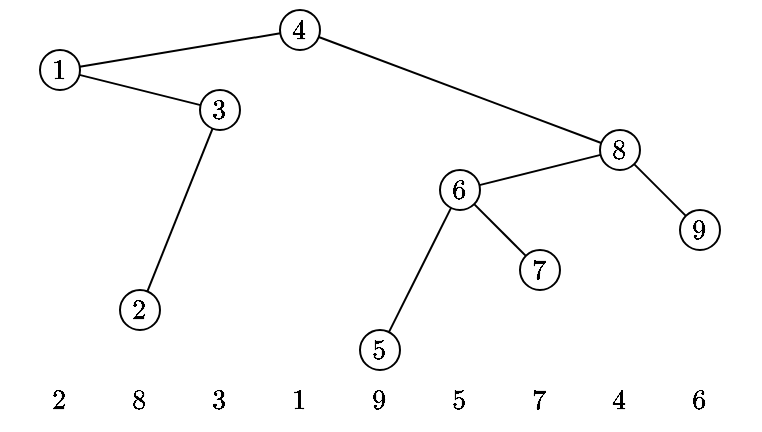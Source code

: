 <mxfile version="24.7.17">
  <diagram name="Page-1" id="xy-Y8gMw54KaNLh2ESVp">
    <mxGraphModel dx="683" dy="390" grid="0" gridSize="10" guides="1" tooltips="1" connect="1" arrows="1" fold="1" page="1" pageScale="1" pageWidth="827" pageHeight="1169" math="1" shadow="0">
      <root>
        <mxCell id="0" />
        <mxCell id="1" parent="0" />
        <mxCell id="KrM-hgTWWUeT4EFK32_n-1" value="\(4\)" style="ellipse;whiteSpace=wrap;html=1;aspect=fixed;" vertex="1" parent="1">
          <mxGeometry x="390" y="190" width="20" height="20" as="geometry" />
        </mxCell>
        <mxCell id="KrM-hgTWWUeT4EFK32_n-7" value="\(1\)" style="ellipse;whiteSpace=wrap;html=1;aspect=fixed;" vertex="1" parent="1">
          <mxGeometry x="270" y="210" width="20" height="20" as="geometry" />
        </mxCell>
        <mxCell id="KrM-hgTWWUeT4EFK32_n-8" value="\(8\)" style="ellipse;whiteSpace=wrap;html=1;aspect=fixed;" vertex="1" parent="1">
          <mxGeometry x="550" y="250" width="20" height="20" as="geometry" />
        </mxCell>
        <mxCell id="KrM-hgTWWUeT4EFK32_n-9" value="\(6\)" style="ellipse;whiteSpace=wrap;html=1;aspect=fixed;" vertex="1" parent="1">
          <mxGeometry x="470" y="270" width="20" height="20" as="geometry" />
        </mxCell>
        <mxCell id="KrM-hgTWWUeT4EFK32_n-10" value="\(5\)" style="ellipse;whiteSpace=wrap;html=1;aspect=fixed;" vertex="1" parent="1">
          <mxGeometry x="430" y="350" width="20" height="20" as="geometry" />
        </mxCell>
        <mxCell id="KrM-hgTWWUeT4EFK32_n-11" value="\(7\)" style="ellipse;whiteSpace=wrap;html=1;aspect=fixed;" vertex="1" parent="1">
          <mxGeometry x="510" y="310" width="20" height="20" as="geometry" />
        </mxCell>
        <mxCell id="KrM-hgTWWUeT4EFK32_n-12" value="\(9\)" style="ellipse;whiteSpace=wrap;html=1;aspect=fixed;" vertex="1" parent="1">
          <mxGeometry x="590" y="290" width="20" height="20" as="geometry" />
        </mxCell>
        <mxCell id="KrM-hgTWWUeT4EFK32_n-13" value="\(3\)" style="ellipse;whiteSpace=wrap;html=1;aspect=fixed;" vertex="1" parent="1">
          <mxGeometry x="350" y="230" width="20" height="20" as="geometry" />
        </mxCell>
        <mxCell id="KrM-hgTWWUeT4EFK32_n-14" value="\(2\)" style="ellipse;whiteSpace=wrap;html=1;aspect=fixed;" vertex="1" parent="1">
          <mxGeometry x="310" y="330" width="20" height="20" as="geometry" />
        </mxCell>
        <mxCell id="KrM-hgTWWUeT4EFK32_n-15" value="" style="endArrow=none;html=1;rounded=0;" edge="1" parent="1" source="KrM-hgTWWUeT4EFK32_n-7" target="KrM-hgTWWUeT4EFK32_n-1">
          <mxGeometry width="50" height="50" relative="1" as="geometry">
            <mxPoint x="440" y="320" as="sourcePoint" />
            <mxPoint x="490" y="270" as="targetPoint" />
          </mxGeometry>
        </mxCell>
        <mxCell id="KrM-hgTWWUeT4EFK32_n-17" value="" style="endArrow=none;html=1;rounded=0;" edge="1" parent="1" source="KrM-hgTWWUeT4EFK32_n-13" target="KrM-hgTWWUeT4EFK32_n-7">
          <mxGeometry width="50" height="50" relative="1" as="geometry">
            <mxPoint x="360" y="330" as="sourcePoint" />
            <mxPoint x="410" y="280" as="targetPoint" />
          </mxGeometry>
        </mxCell>
        <mxCell id="KrM-hgTWWUeT4EFK32_n-18" value="" style="endArrow=none;html=1;rounded=0;" edge="1" parent="1" source="KrM-hgTWWUeT4EFK32_n-14" target="KrM-hgTWWUeT4EFK32_n-13">
          <mxGeometry width="50" height="50" relative="1" as="geometry">
            <mxPoint x="360" y="330" as="sourcePoint" />
            <mxPoint x="410" y="280" as="targetPoint" />
          </mxGeometry>
        </mxCell>
        <mxCell id="KrM-hgTWWUeT4EFK32_n-19" value="" style="endArrow=none;html=1;rounded=0;" edge="1" parent="1" source="KrM-hgTWWUeT4EFK32_n-8" target="KrM-hgTWWUeT4EFK32_n-1">
          <mxGeometry width="50" height="50" relative="1" as="geometry">
            <mxPoint x="360" y="330" as="sourcePoint" />
            <mxPoint x="410" y="280" as="targetPoint" />
          </mxGeometry>
        </mxCell>
        <mxCell id="KrM-hgTWWUeT4EFK32_n-20" value="" style="endArrow=none;html=1;rounded=0;" edge="1" parent="1" source="KrM-hgTWWUeT4EFK32_n-9" target="KrM-hgTWWUeT4EFK32_n-8">
          <mxGeometry width="50" height="50" relative="1" as="geometry">
            <mxPoint x="360" y="330" as="sourcePoint" />
            <mxPoint x="410" y="280" as="targetPoint" />
          </mxGeometry>
        </mxCell>
        <mxCell id="KrM-hgTWWUeT4EFK32_n-21" value="" style="endArrow=none;html=1;rounded=0;" edge="1" parent="1" source="KrM-hgTWWUeT4EFK32_n-12" target="KrM-hgTWWUeT4EFK32_n-8">
          <mxGeometry width="50" height="50" relative="1" as="geometry">
            <mxPoint x="360" y="330" as="sourcePoint" />
            <mxPoint x="410" y="280" as="targetPoint" />
          </mxGeometry>
        </mxCell>
        <mxCell id="KrM-hgTWWUeT4EFK32_n-22" value="" style="endArrow=none;html=1;rounded=0;" edge="1" parent="1" source="KrM-hgTWWUeT4EFK32_n-11" target="KrM-hgTWWUeT4EFK32_n-9">
          <mxGeometry width="50" height="50" relative="1" as="geometry">
            <mxPoint x="360" y="330" as="sourcePoint" />
            <mxPoint x="410" y="280" as="targetPoint" />
          </mxGeometry>
        </mxCell>
        <mxCell id="KrM-hgTWWUeT4EFK32_n-23" value="" style="endArrow=none;html=1;rounded=0;" edge="1" parent="1" source="KrM-hgTWWUeT4EFK32_n-10" target="KrM-hgTWWUeT4EFK32_n-9">
          <mxGeometry width="50" height="50" relative="1" as="geometry">
            <mxPoint x="360" y="330" as="sourcePoint" />
            <mxPoint x="410" y="280" as="targetPoint" />
          </mxGeometry>
        </mxCell>
        <mxCell id="KrM-hgTWWUeT4EFK32_n-24" value="\(1\)" style="text;html=1;align=center;verticalAlign=middle;whiteSpace=wrap;rounded=0;" vertex="1" parent="1">
          <mxGeometry x="370" y="370" width="60" height="30" as="geometry" />
        </mxCell>
        <mxCell id="KrM-hgTWWUeT4EFK32_n-27" value="\(2\)" style="text;html=1;align=center;verticalAlign=middle;whiteSpace=wrap;rounded=0;" vertex="1" parent="1">
          <mxGeometry x="250" y="370" width="60" height="30" as="geometry" />
        </mxCell>
        <mxCell id="KrM-hgTWWUeT4EFK32_n-28" value="\(3\)" style="text;html=1;align=center;verticalAlign=middle;whiteSpace=wrap;rounded=0;" vertex="1" parent="1">
          <mxGeometry x="330" y="370" width="60" height="30" as="geometry" />
        </mxCell>
        <mxCell id="KrM-hgTWWUeT4EFK32_n-29" value="\(4\)" style="text;html=1;align=center;verticalAlign=middle;whiteSpace=wrap;rounded=0;" vertex="1" parent="1">
          <mxGeometry x="530" y="370" width="60" height="30" as="geometry" />
        </mxCell>
        <mxCell id="KrM-hgTWWUeT4EFK32_n-30" value="\(5\)" style="text;html=1;align=center;verticalAlign=middle;whiteSpace=wrap;rounded=0;" vertex="1" parent="1">
          <mxGeometry x="450" y="370" width="60" height="30" as="geometry" />
        </mxCell>
        <mxCell id="KrM-hgTWWUeT4EFK32_n-31" value="\(6\)" style="text;html=1;align=center;verticalAlign=middle;whiteSpace=wrap;rounded=0;" vertex="1" parent="1">
          <mxGeometry x="570" y="370" width="60" height="30" as="geometry" />
        </mxCell>
        <mxCell id="KrM-hgTWWUeT4EFK32_n-32" value="\(7\)" style="text;html=1;align=center;verticalAlign=middle;whiteSpace=wrap;rounded=0;" vertex="1" parent="1">
          <mxGeometry x="490" y="370" width="60" height="30" as="geometry" />
        </mxCell>
        <mxCell id="KrM-hgTWWUeT4EFK32_n-33" value="\(8\)" style="text;html=1;align=center;verticalAlign=middle;whiteSpace=wrap;rounded=0;" vertex="1" parent="1">
          <mxGeometry x="290" y="370" width="60" height="30" as="geometry" />
        </mxCell>
        <mxCell id="KrM-hgTWWUeT4EFK32_n-34" value="\(9\)" style="text;html=1;align=center;verticalAlign=middle;whiteSpace=wrap;rounded=0;" vertex="1" parent="1">
          <mxGeometry x="410" y="370" width="60" height="30" as="geometry" />
        </mxCell>
      </root>
    </mxGraphModel>
  </diagram>
</mxfile>
